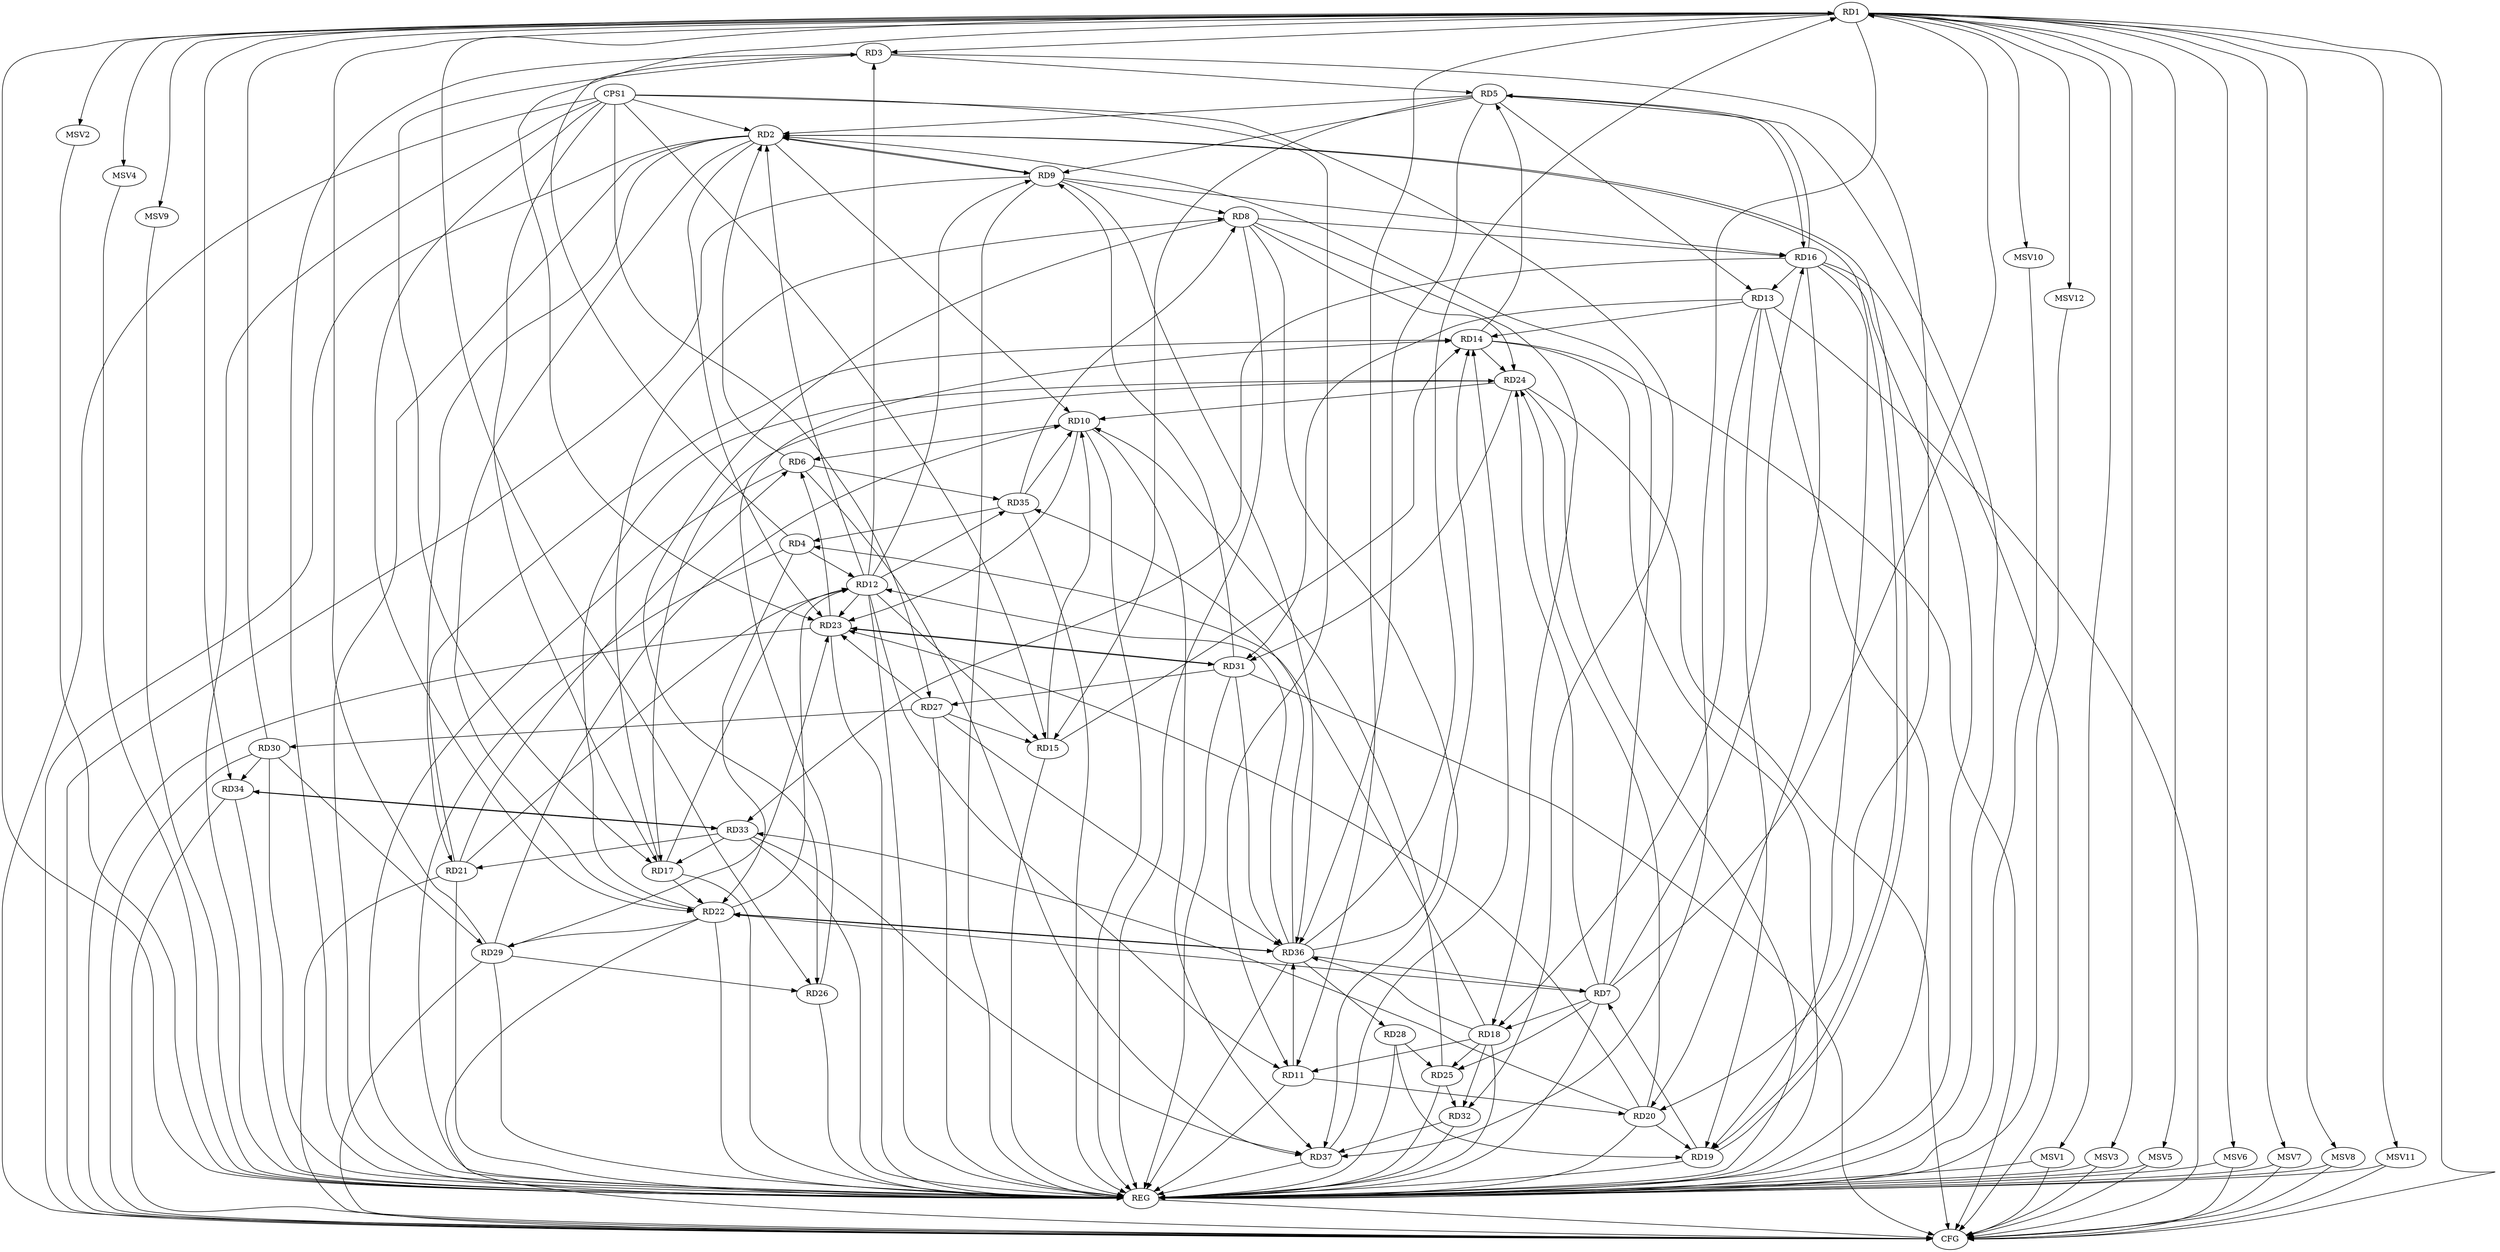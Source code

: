 strict digraph G {
  RD1 [ label="RD1" ];
  RD2 [ label="RD2" ];
  RD3 [ label="RD3" ];
  RD4 [ label="RD4" ];
  RD5 [ label="RD5" ];
  RD6 [ label="RD6" ];
  RD7 [ label="RD7" ];
  RD8 [ label="RD8" ];
  RD9 [ label="RD9" ];
  RD10 [ label="RD10" ];
  RD11 [ label="RD11" ];
  RD12 [ label="RD12" ];
  RD13 [ label="RD13" ];
  RD14 [ label="RD14" ];
  RD15 [ label="RD15" ];
  RD16 [ label="RD16" ];
  RD17 [ label="RD17" ];
  RD18 [ label="RD18" ];
  RD19 [ label="RD19" ];
  RD20 [ label="RD20" ];
  RD21 [ label="RD21" ];
  RD22 [ label="RD22" ];
  RD23 [ label="RD23" ];
  RD24 [ label="RD24" ];
  RD25 [ label="RD25" ];
  RD26 [ label="RD26" ];
  RD27 [ label="RD27" ];
  RD28 [ label="RD28" ];
  RD29 [ label="RD29" ];
  RD30 [ label="RD30" ];
  RD31 [ label="RD31" ];
  RD32 [ label="RD32" ];
  RD33 [ label="RD33" ];
  RD34 [ label="RD34" ];
  RD35 [ label="RD35" ];
  RD36 [ label="RD36" ];
  RD37 [ label="RD37" ];
  CPS1 [ label="CPS1" ];
  REG [ label="REG" ];
  CFG [ label="CFG" ];
  MSV1 [ label="MSV1" ];
  MSV2 [ label="MSV2" ];
  MSV3 [ label="MSV3" ];
  MSV4 [ label="MSV4" ];
  MSV5 [ label="MSV5" ];
  MSV6 [ label="MSV6" ];
  MSV7 [ label="MSV7" ];
  MSV8 [ label="MSV8" ];
  MSV9 [ label="MSV9" ];
  MSV10 [ label="MSV10" ];
  MSV11 [ label="MSV11" ];
  MSV12 [ label="MSV12" ];
  RD1 -> RD3;
  RD7 -> RD1;
  RD1 -> RD11;
  RD1 -> RD23;
  RD1 -> RD26;
  RD29 -> RD1;
  RD30 -> RD1;
  RD1 -> RD34;
  RD36 -> RD1;
  RD1 -> RD37;
  RD5 -> RD2;
  RD6 -> RD2;
  RD7 -> RD2;
  RD2 -> RD9;
  RD9 -> RD2;
  RD2 -> RD10;
  RD12 -> RD2;
  RD2 -> RD19;
  RD19 -> RD2;
  RD2 -> RD21;
  RD2 -> RD22;
  RD2 -> RD23;
  RD4 -> RD3;
  RD3 -> RD5;
  RD12 -> RD3;
  RD3 -> RD17;
  RD3 -> RD20;
  RD4 -> RD12;
  RD18 -> RD4;
  RD4 -> RD22;
  RD35 -> RD4;
  RD5 -> RD9;
  RD5 -> RD13;
  RD14 -> RD5;
  RD5 -> RD15;
  RD5 -> RD16;
  RD16 -> RD5;
  RD5 -> RD36;
  RD10 -> RD6;
  RD21 -> RD6;
  RD23 -> RD6;
  RD6 -> RD35;
  RD6 -> RD37;
  RD7 -> RD16;
  RD7 -> RD18;
  RD19 -> RD7;
  RD7 -> RD22;
  RD7 -> RD24;
  RD7 -> RD25;
  RD36 -> RD7;
  RD9 -> RD8;
  RD8 -> RD16;
  RD17 -> RD8;
  RD8 -> RD18;
  RD8 -> RD24;
  RD8 -> RD26;
  RD35 -> RD8;
  RD8 -> RD37;
  RD12 -> RD9;
  RD9 -> RD16;
  RD31 -> RD9;
  RD9 -> RD36;
  RD15 -> RD10;
  RD10 -> RD23;
  RD24 -> RD10;
  RD25 -> RD10;
  RD29 -> RD10;
  RD35 -> RD10;
  RD10 -> RD37;
  RD12 -> RD11;
  RD18 -> RD11;
  RD11 -> RD20;
  RD11 -> RD36;
  RD12 -> RD15;
  RD17 -> RD12;
  RD21 -> RD12;
  RD22 -> RD12;
  RD12 -> RD23;
  RD12 -> RD35;
  RD36 -> RD12;
  RD13 -> RD14;
  RD16 -> RD13;
  RD13 -> RD18;
  RD13 -> RD19;
  RD13 -> RD31;
  RD15 -> RD14;
  RD21 -> RD14;
  RD14 -> RD24;
  RD26 -> RD14;
  RD36 -> RD14;
  RD37 -> RD14;
  RD27 -> RD15;
  RD16 -> RD19;
  RD16 -> RD20;
  RD16 -> RD33;
  RD17 -> RD22;
  RD24 -> RD17;
  RD33 -> RD17;
  RD18 -> RD25;
  RD18 -> RD32;
  RD18 -> RD36;
  RD20 -> RD19;
  RD28 -> RD19;
  RD20 -> RD23;
  RD20 -> RD24;
  RD20 -> RD33;
  RD33 -> RD21;
  RD22 -> RD24;
  RD22 -> RD29;
  RD22 -> RD36;
  RD36 -> RD22;
  RD27 -> RD23;
  RD29 -> RD23;
  RD23 -> RD31;
  RD31 -> RD23;
  RD24 -> RD31;
  RD28 -> RD25;
  RD25 -> RD32;
  RD29 -> RD26;
  RD27 -> RD30;
  RD31 -> RD27;
  RD27 -> RD36;
  RD36 -> RD28;
  RD30 -> RD29;
  RD30 -> RD34;
  RD31 -> RD36;
  RD32 -> RD37;
  RD33 -> RD34;
  RD34 -> RD33;
  RD33 -> RD37;
  RD36 -> RD35;
  CPS1 -> RD15;
  CPS1 -> RD2;
  CPS1 -> RD32;
  CPS1 -> RD17;
  CPS1 -> RD11;
  CPS1 -> RD22;
  CPS1 -> RD27;
  RD1 -> REG;
  RD2 -> REG;
  RD3 -> REG;
  RD4 -> REG;
  RD5 -> REG;
  RD6 -> REG;
  RD7 -> REG;
  RD8 -> REG;
  RD9 -> REG;
  RD10 -> REG;
  RD11 -> REG;
  RD12 -> REG;
  RD13 -> REG;
  RD14 -> REG;
  RD15 -> REG;
  RD16 -> REG;
  RD17 -> REG;
  RD18 -> REG;
  RD19 -> REG;
  RD20 -> REG;
  RD21 -> REG;
  RD22 -> REG;
  RD23 -> REG;
  RD24 -> REG;
  RD25 -> REG;
  RD26 -> REG;
  RD27 -> REG;
  RD28 -> REG;
  RD29 -> REG;
  RD30 -> REG;
  RD31 -> REG;
  RD32 -> REG;
  RD33 -> REG;
  RD34 -> REG;
  RD35 -> REG;
  RD36 -> REG;
  RD37 -> REG;
  CPS1 -> REG;
  RD9 -> CFG;
  RD16 -> CFG;
  RD29 -> CFG;
  RD1 -> CFG;
  RD34 -> CFG;
  RD30 -> CFG;
  RD23 -> CFG;
  RD22 -> CFG;
  RD13 -> CFG;
  RD24 -> CFG;
  CPS1 -> CFG;
  RD31 -> CFG;
  RD21 -> CFG;
  RD2 -> CFG;
  RD14 -> CFG;
  REG -> CFG;
  RD1 -> MSV1;
  MSV1 -> REG;
  MSV1 -> CFG;
  RD1 -> MSV2;
  MSV2 -> REG;
  RD1 -> MSV3;
  MSV3 -> REG;
  MSV3 -> CFG;
  RD1 -> MSV4;
  MSV4 -> REG;
  RD1 -> MSV5;
  MSV5 -> REG;
  MSV5 -> CFG;
  RD1 -> MSV6;
  RD1 -> MSV7;
  MSV6 -> REG;
  MSV6 -> CFG;
  MSV7 -> REG;
  MSV7 -> CFG;
  RD1 -> MSV8;
  RD1 -> MSV9;
  MSV8 -> REG;
  MSV8 -> CFG;
  MSV9 -> REG;
  RD1 -> MSV10;
  MSV10 -> REG;
  RD1 -> MSV11;
  RD1 -> MSV12;
  MSV11 -> REG;
  MSV11 -> CFG;
  MSV12 -> REG;
}
